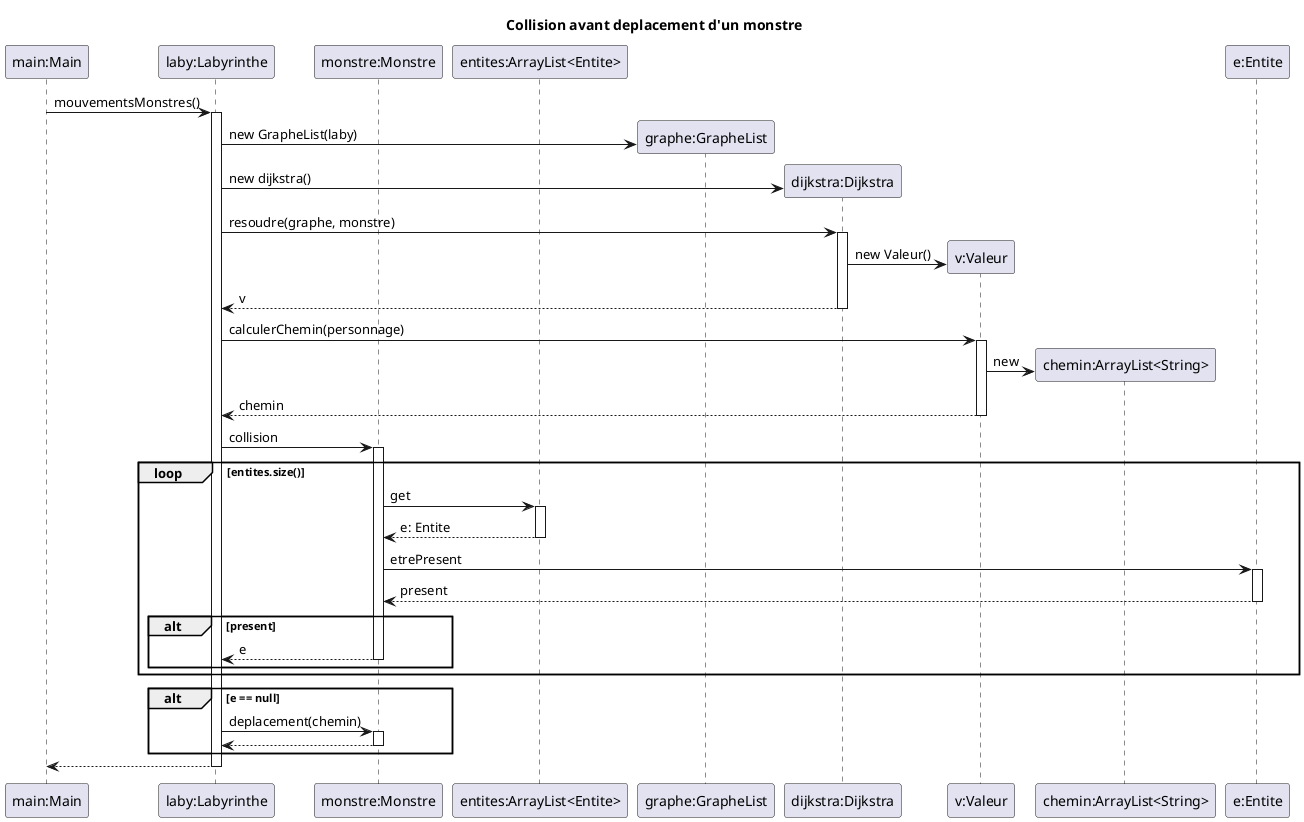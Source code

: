 @startuml
title Collision avant deplacement d'un monstre

participant "main:Main" as main
participant "laby:Labyrinthe" as laby
participant "monstre:Monstre" as monstre
participant "entites:ArrayList<Entite>" as entites


main -> laby: mouvementsMonstres()
activate laby
create "graphe:GrapheList" as graphe
laby -> graphe: new GrapheList(laby)
create "dijkstra:Dijkstra" as dijkstra
laby -> dijkstra: new dijkstra()

laby -> dijkstra: resoudre(graphe, monstre)
activate dijkstra
create "v:Valeur" as v
dijkstra -> v: new Valeur()
dijkstra --> laby: v
deactivate dijkstra

laby -> v: calculerChemin(personnage)
activate v
create "chemin:ArrayList<String>" as chemin
v -> chemin: new
v --> laby: chemin
deactivate v

laby -> monstre: collision
activate monstre
loop entites.size()
    monstre -> entites: get
    activate entites
    entites --> monstre: e: Entite
    deactivate entites

    monstre -> "e:Entite" as e : etrePresent
    activate e
    e --> monstre: present
    deactivate e

    alt present
    monstre --> laby: e
    deactivate monstre
    end
end
alt e == null
laby -> monstre: deplacement(chemin)
activate monstre
monstre --> laby
deactivate monstre
end
laby --> main
deactivate laby

@enduml
